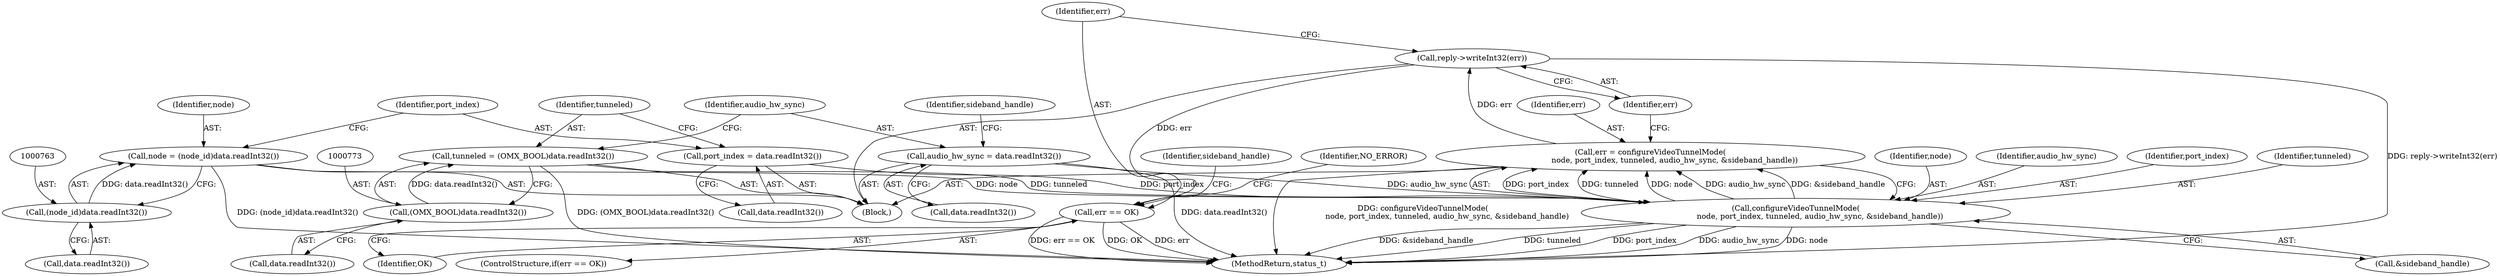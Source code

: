 digraph "0_Android_1171e7c047bf79e7c93342bb6a812c9edd86aa84@API" {
"1000793" [label="(Call,reply->writeInt32(err))"];
"1000784" [label="(Call,err = configureVideoTunnelMode(\n                    node, port_index, tunneled, audio_hw_sync, &sideband_handle))"];
"1000786" [label="(Call,configureVideoTunnelMode(\n                    node, port_index, tunneled, audio_hw_sync, &sideband_handle))"];
"1000760" [label="(Call,node = (node_id)data.readInt32())"];
"1000762" [label="(Call,(node_id)data.readInt32())"];
"1000766" [label="(Call,port_index = data.readInt32())"];
"1000770" [label="(Call,tunneled = (OMX_BOOL)data.readInt32())"];
"1000772" [label="(Call,(OMX_BOOL)data.readInt32())"];
"1000776" [label="(Call,audio_hw_sync = data.readInt32())"];
"1000796" [label="(Call,err == OK)"];
"1000781" [label="(Identifier,sideband_handle)"];
"1000784" [label="(Call,err = configureVideoTunnelMode(\n                    node, port_index, tunneled, audio_hw_sync, &sideband_handle))"];
"1000761" [label="(Identifier,node)"];
"1000774" [label="(Call,data.readInt32())"];
"1000754" [label="(Block,)"];
"1000787" [label="(Identifier,node)"];
"1000795" [label="(ControlStructure,if(err == OK))"];
"1000777" [label="(Identifier,audio_hw_sync)"];
"1000776" [label="(Call,audio_hw_sync = data.readInt32())"];
"1000778" [label="(Call,data.readInt32())"];
"1000793" [label="(Call,reply->writeInt32(err))"];
"1001056" [label="(MethodReturn,status_t)"];
"1000771" [label="(Identifier,tunneled)"];
"1000790" [label="(Identifier,audio_hw_sync)"];
"1000788" [label="(Identifier,port_index)"];
"1000768" [label="(Call,data.readInt32())"];
"1000762" [label="(Call,(node_id)data.readInt32())"];
"1000764" [label="(Call,data.readInt32())"];
"1000766" [label="(Call,port_index = data.readInt32())"];
"1000760" [label="(Call,node = (node_id)data.readInt32())"];
"1000770" [label="(Call,tunneled = (OMX_BOOL)data.readInt32())"];
"1000767" [label="(Identifier,port_index)"];
"1000794" [label="(Identifier,err)"];
"1000791" [label="(Call,&sideband_handle)"];
"1000796" [label="(Call,err == OK)"];
"1000789" [label="(Identifier,tunneled)"];
"1000772" [label="(Call,(OMX_BOOL)data.readInt32())"];
"1000801" [label="(Identifier,sideband_handle)"];
"1000786" [label="(Call,configureVideoTunnelMode(\n                    node, port_index, tunneled, audio_hw_sync, &sideband_handle))"];
"1000803" [label="(Identifier,NO_ERROR)"];
"1000785" [label="(Identifier,err)"];
"1000798" [label="(Identifier,OK)"];
"1000797" [label="(Identifier,err)"];
"1000793" -> "1000754"  [label="AST: "];
"1000793" -> "1000794"  [label="CFG: "];
"1000794" -> "1000793"  [label="AST: "];
"1000797" -> "1000793"  [label="CFG: "];
"1000793" -> "1001056"  [label="DDG: reply->writeInt32(err)"];
"1000784" -> "1000793"  [label="DDG: err"];
"1000793" -> "1000796"  [label="DDG: err"];
"1000784" -> "1000754"  [label="AST: "];
"1000784" -> "1000786"  [label="CFG: "];
"1000785" -> "1000784"  [label="AST: "];
"1000786" -> "1000784"  [label="AST: "];
"1000794" -> "1000784"  [label="CFG: "];
"1000784" -> "1001056"  [label="DDG: configureVideoTunnelMode(\n                    node, port_index, tunneled, audio_hw_sync, &sideband_handle)"];
"1000786" -> "1000784"  [label="DDG: port_index"];
"1000786" -> "1000784"  [label="DDG: tunneled"];
"1000786" -> "1000784"  [label="DDG: node"];
"1000786" -> "1000784"  [label="DDG: audio_hw_sync"];
"1000786" -> "1000784"  [label="DDG: &sideband_handle"];
"1000786" -> "1000791"  [label="CFG: "];
"1000787" -> "1000786"  [label="AST: "];
"1000788" -> "1000786"  [label="AST: "];
"1000789" -> "1000786"  [label="AST: "];
"1000790" -> "1000786"  [label="AST: "];
"1000791" -> "1000786"  [label="AST: "];
"1000786" -> "1001056"  [label="DDG: &sideband_handle"];
"1000786" -> "1001056"  [label="DDG: tunneled"];
"1000786" -> "1001056"  [label="DDG: port_index"];
"1000786" -> "1001056"  [label="DDG: audio_hw_sync"];
"1000786" -> "1001056"  [label="DDG: node"];
"1000760" -> "1000786"  [label="DDG: node"];
"1000766" -> "1000786"  [label="DDG: port_index"];
"1000770" -> "1000786"  [label="DDG: tunneled"];
"1000776" -> "1000786"  [label="DDG: audio_hw_sync"];
"1000760" -> "1000754"  [label="AST: "];
"1000760" -> "1000762"  [label="CFG: "];
"1000761" -> "1000760"  [label="AST: "];
"1000762" -> "1000760"  [label="AST: "];
"1000767" -> "1000760"  [label="CFG: "];
"1000760" -> "1001056"  [label="DDG: (node_id)data.readInt32()"];
"1000762" -> "1000760"  [label="DDG: data.readInt32()"];
"1000762" -> "1000764"  [label="CFG: "];
"1000763" -> "1000762"  [label="AST: "];
"1000764" -> "1000762"  [label="AST: "];
"1000766" -> "1000754"  [label="AST: "];
"1000766" -> "1000768"  [label="CFG: "];
"1000767" -> "1000766"  [label="AST: "];
"1000768" -> "1000766"  [label="AST: "];
"1000771" -> "1000766"  [label="CFG: "];
"1000770" -> "1000754"  [label="AST: "];
"1000770" -> "1000772"  [label="CFG: "];
"1000771" -> "1000770"  [label="AST: "];
"1000772" -> "1000770"  [label="AST: "];
"1000777" -> "1000770"  [label="CFG: "];
"1000770" -> "1001056"  [label="DDG: (OMX_BOOL)data.readInt32()"];
"1000772" -> "1000770"  [label="DDG: data.readInt32()"];
"1000772" -> "1000774"  [label="CFG: "];
"1000773" -> "1000772"  [label="AST: "];
"1000774" -> "1000772"  [label="AST: "];
"1000776" -> "1000754"  [label="AST: "];
"1000776" -> "1000778"  [label="CFG: "];
"1000777" -> "1000776"  [label="AST: "];
"1000778" -> "1000776"  [label="AST: "];
"1000781" -> "1000776"  [label="CFG: "];
"1000776" -> "1001056"  [label="DDG: data.readInt32()"];
"1000796" -> "1000795"  [label="AST: "];
"1000796" -> "1000798"  [label="CFG: "];
"1000797" -> "1000796"  [label="AST: "];
"1000798" -> "1000796"  [label="AST: "];
"1000801" -> "1000796"  [label="CFG: "];
"1000803" -> "1000796"  [label="CFG: "];
"1000796" -> "1001056"  [label="DDG: err == OK"];
"1000796" -> "1001056"  [label="DDG: OK"];
"1000796" -> "1001056"  [label="DDG: err"];
}
